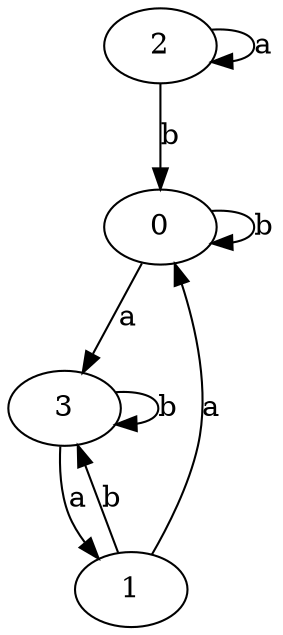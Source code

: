 digraph {
 ranksep=0.5;
 d2tdocpreamble = "\usetikzlibrary{automata}";
 d2tfigpreamble = "\tikzstyle{every state}= [ draw=blue!50,very thick,fill=blue!20]  \tikzstyle{auto}= [fill=white]";
 node [style="state"];
 edge [lblstyle="auto",topath="bend right", len=4  ]
  "0" [label="0",];
  "1" [label="1",];
  "2" [label="2",];
  "3" [label="3",style = "state, initial, accepting"];
  "0" -> "0" [label="b",topath="loop above"];
  "0" -> "3" [label="a"];
  "1" -> "0" [label="a"];
  "1" -> "3" [label="b"];
  "2" -> "0" [label="b"];
  "2" -> "2" [label="a",topath="loop above"];
  "3" -> "1" [label="a"];
  "3" -> "3" [label="b",topath="loop above"];
}